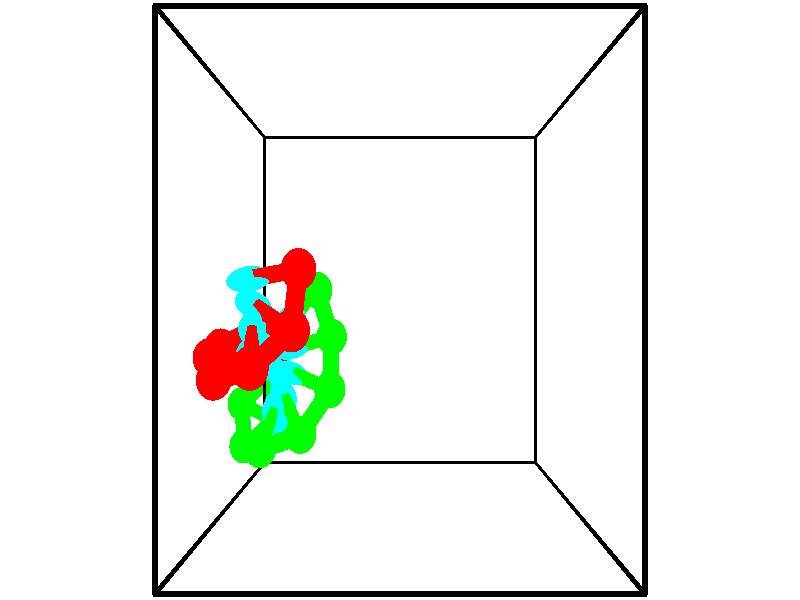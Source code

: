 // switches for output
#declare DRAW_BASES = 1; // possible values are 0, 1; only relevant for DNA ribbons
#declare DRAW_BASES_TYPE = 3; // possible values are 1, 2, 3; only relevant for DNA ribbons
#declare DRAW_FOG = 0; // set to 1 to enable fog

#include "colors.inc"

#include "transforms.inc"
background { rgb <1, 1, 1>}

#default {
   normal{
       ripples 0.25
       frequency 0.20
       turbulence 0.2
       lambda 5
   }
	finish {
		phong 0.1
		phong_size 40.
	}
}

// original window dimensions: 1024x640


// camera settings

camera {
	sky <-0, 1, 0>
	up <-0, 1, 0>
	right 1.6 * <1, 0, 0>
	location <2.5, 2.5, 11.1562>
	look_at <2.5, 2.5, 2.5>
	direction <0, 0, -8.6562>
	angle 67.0682
}


# declare cpy_camera_pos = <2.5, 2.5, 11.1562>;
# if (DRAW_FOG = 1)
fog {
	fog_type 2
	up vnormalize(cpy_camera_pos)
	color rgbt<1,1,1,0.3>
	distance 1e-5
	fog_alt 3e-3
	fog_offset 4
}
# end


// LIGHTS

# declare lum = 6;
global_settings {
	ambient_light rgb lum * <0.05, 0.05, 0.05>
	max_trace_level 15
}# declare cpy_direct_light_amount = 0.25;
light_source
{	1000 * <-1, -1, 1>,
	rgb lum * cpy_direct_light_amount
	parallel
}

light_source
{	1000 * <1, 1, -1>,
	rgb lum * cpy_direct_light_amount
	parallel
}

// strand 0

// nucleotide -1

// particle -1
sphere {
	<1.065272, 2.860996, 2.611777> 0.250000
	pigment { color rgbt <1,0,0,0> }
	no_shadow
}
cylinder {
	<0.697559, 2.792316, 2.753447>,  <0.476932, 2.751109, 2.838449>, 0.100000
	pigment { color rgbt <1,0,0,0> }
	no_shadow
}
cylinder {
	<0.697559, 2.792316, 2.753447>,  <1.065272, 2.860996, 2.611777>, 0.100000
	pigment { color rgbt <1,0,0,0> }
	no_shadow
}

// particle -1
sphere {
	<0.697559, 2.792316, 2.753447> 0.100000
	pigment { color rgbt <1,0,0,0> }
	no_shadow
}
sphere {
	0, 1
	scale<0.080000,0.200000,0.300000>
	matrix <-0.129763, -0.717320, -0.684554,
		0.371595, -0.675257, 0.637138,
		-0.919282, -0.171700, 0.354176,
		0.421775, 2.740807, 2.859699>
	pigment { color rgbt <0,1,1,0> }
	no_shadow
}
cylinder {
	<1.007612, 2.149260, 2.852262>,  <1.065272, 2.860996, 2.611777>, 0.130000
	pigment { color rgbt <1,0,0,0> }
	no_shadow
}

// nucleotide -1

// particle -1
sphere {
	<1.007612, 2.149260, 2.852262> 0.250000
	pigment { color rgbt <1,0,0,0> }
	no_shadow
}
cylinder {
	<0.673389, 2.316509, 2.709703>,  <0.472856, 2.416859, 2.624168>, 0.100000
	pigment { color rgbt <1,0,0,0> }
	no_shadow
}
cylinder {
	<0.673389, 2.316509, 2.709703>,  <1.007612, 2.149260, 2.852262>, 0.100000
	pigment { color rgbt <1,0,0,0> }
	no_shadow
}

// particle -1
sphere {
	<0.673389, 2.316509, 2.709703> 0.100000
	pigment { color rgbt <1,0,0,0> }
	no_shadow
}
sphere {
	0, 1
	scale<0.080000,0.200000,0.300000>
	matrix <-0.077282, -0.731695, -0.677237,
		-0.543942, -0.538327, 0.643685,
		-0.835556, 0.418123, -0.356397,
		0.422723, 2.441946, 2.602784>
	pigment { color rgbt <0,1,1,0> }
	no_shadow
}
cylinder {
	<0.437203, 1.710552, 2.854258>,  <1.007612, 2.149260, 2.852262>, 0.130000
	pigment { color rgbt <1,0,0,0> }
	no_shadow
}

// nucleotide -1

// particle -1
sphere {
	<0.437203, 1.710552, 2.854258> 0.250000
	pigment { color rgbt <1,0,0,0> }
	no_shadow
}
cylinder {
	<0.383026, 1.969387, 2.554142>,  <0.350520, 2.124688, 2.374073>, 0.100000
	pigment { color rgbt <1,0,0,0> }
	no_shadow
}
cylinder {
	<0.383026, 1.969387, 2.554142>,  <0.437203, 1.710552, 2.854258>, 0.100000
	pigment { color rgbt <1,0,0,0> }
	no_shadow
}

// particle -1
sphere {
	<0.383026, 1.969387, 2.554142> 0.100000
	pigment { color rgbt <1,0,0,0> }
	no_shadow
}
sphere {
	0, 1
	scale<0.080000,0.200000,0.300000>
	matrix <-0.104058, -0.762370, -0.638721,
		-0.985306, -0.008437, 0.170592,
		-0.135443, 0.647087, -0.750289,
		0.342393, 2.163513, 2.329056>
	pigment { color rgbt <0,1,1,0> }
	no_shadow
}
cylinder {
	<-0.200588, 1.535187, 2.396019>,  <0.437203, 1.710552, 2.854258>, 0.130000
	pigment { color rgbt <1,0,0,0> }
	no_shadow
}

// nucleotide -1

// particle -1
sphere {
	<-0.200588, 1.535187, 2.396019> 0.250000
	pigment { color rgbt <1,0,0,0> }
	no_shadow
}
cylinder {
	<0.080326, 1.738047, 2.196182>,  <0.248875, 1.859763, 2.076279>, 0.100000
	pigment { color rgbt <1,0,0,0> }
	no_shadow
}
cylinder {
	<0.080326, 1.738047, 2.196182>,  <-0.200588, 1.535187, 2.396019>, 0.100000
	pigment { color rgbt <1,0,0,0> }
	no_shadow
}

// particle -1
sphere {
	<0.080326, 1.738047, 2.196182> 0.100000
	pigment { color rgbt <1,0,0,0> }
	no_shadow
}
sphere {
	0, 1
	scale<0.080000,0.200000,0.300000>
	matrix <-0.097930, -0.626286, -0.773418,
		-0.705128, 0.592086, -0.390166,
		0.702285, 0.507149, -0.499594,
		0.291012, 1.890192, 2.046304>
	pigment { color rgbt <0,1,1,0> }
	no_shadow
}
cylinder {
	<-0.464150, 1.756424, 1.763444>,  <-0.200588, 1.535187, 2.396019>, 0.130000
	pigment { color rgbt <1,0,0,0> }
	no_shadow
}

// nucleotide -1

// particle -1
sphere {
	<-0.464150, 1.756424, 1.763444> 0.250000
	pigment { color rgbt <1,0,0,0> }
	no_shadow
}
cylinder {
	<-0.071106, 1.773695, 1.691207>,  <0.164720, 1.784058, 1.647865>, 0.100000
	pigment { color rgbt <1,0,0,0> }
	no_shadow
}
cylinder {
	<-0.071106, 1.773695, 1.691207>,  <-0.464150, 1.756424, 1.763444>, 0.100000
	pigment { color rgbt <1,0,0,0> }
	no_shadow
}

// particle -1
sphere {
	<-0.071106, 1.773695, 1.691207> 0.100000
	pigment { color rgbt <1,0,0,0> }
	no_shadow
}
sphere {
	0, 1
	scale<0.080000,0.200000,0.300000>
	matrix <-0.143094, -0.443728, -0.884664,
		-0.118332, 0.895121, -0.429833,
		0.982610, 0.043178, -0.180593,
		0.223677, 1.786648, 1.637029>
	pigment { color rgbt <0,1,1,0> }
	no_shadow
}
cylinder {
	<-0.508176, 1.852564, 1.049240>,  <-0.464150, 1.756424, 1.763444>, 0.130000
	pigment { color rgbt <1,0,0,0> }
	no_shadow
}

// nucleotide -1

// particle -1
sphere {
	<-0.508176, 1.852564, 1.049240> 0.250000
	pigment { color rgbt <1,0,0,0> }
	no_shadow
}
cylinder {
	<-0.125816, 1.768005, 1.130792>,  <0.103600, 1.717270, 1.179723>, 0.100000
	pigment { color rgbt <1,0,0,0> }
	no_shadow
}
cylinder {
	<-0.125816, 1.768005, 1.130792>,  <-0.508176, 1.852564, 1.049240>, 0.100000
	pigment { color rgbt <1,0,0,0> }
	no_shadow
}

// particle -1
sphere {
	<-0.125816, 1.768005, 1.130792> 0.100000
	pigment { color rgbt <1,0,0,0> }
	no_shadow
}
sphere {
	0, 1
	scale<0.080000,0.200000,0.300000>
	matrix <0.088759, -0.453793, -0.886676,
		0.279959, 0.865669, -0.415017,
		0.955900, -0.211397, 0.203879,
		0.160954, 1.704586, 1.191955>
	pigment { color rgbt <0,1,1,0> }
	no_shadow
}
cylinder {
	<-0.034273, 2.109564, 0.468864>,  <-0.508176, 1.852564, 1.049240>, 0.130000
	pigment { color rgbt <1,0,0,0> }
	no_shadow
}

// nucleotide -1

// particle -1
sphere {
	<-0.034273, 2.109564, 0.468864> 0.250000
	pigment { color rgbt <1,0,0,0> }
	no_shadow
}
cylinder {
	<0.140289, 1.813547, 0.673564>,  <0.245027, 1.635937, 0.796384>, 0.100000
	pigment { color rgbt <1,0,0,0> }
	no_shadow
}
cylinder {
	<0.140289, 1.813547, 0.673564>,  <-0.034273, 2.109564, 0.468864>, 0.100000
	pigment { color rgbt <1,0,0,0> }
	no_shadow
}

// particle -1
sphere {
	<0.140289, 1.813547, 0.673564> 0.100000
	pigment { color rgbt <1,0,0,0> }
	no_shadow
}
sphere {
	0, 1
	scale<0.080000,0.200000,0.300000>
	matrix <0.015106, -0.562663, -0.826549,
		0.899623, 0.368441, -0.234371,
		0.436406, -0.740042, 0.511750,
		0.271211, 1.591535, 0.827089>
	pigment { color rgbt <0,1,1,0> }
	no_shadow
}
cylinder {
	<0.453284, 1.942888, 0.026832>,  <-0.034273, 2.109564, 0.468864>, 0.130000
	pigment { color rgbt <1,0,0,0> }
	no_shadow
}

// nucleotide -1

// particle -1
sphere {
	<0.453284, 1.942888, 0.026832> 0.250000
	pigment { color rgbt <1,0,0,0> }
	no_shadow
}
cylinder {
	<0.420910, 1.636028, 0.281368>,  <0.401485, 1.451912, 0.434090>, 0.100000
	pigment { color rgbt <1,0,0,0> }
	no_shadow
}
cylinder {
	<0.420910, 1.636028, 0.281368>,  <0.453284, 1.942888, 0.026832>, 0.100000
	pigment { color rgbt <1,0,0,0> }
	no_shadow
}

// particle -1
sphere {
	<0.420910, 1.636028, 0.281368> 0.100000
	pigment { color rgbt <1,0,0,0> }
	no_shadow
}
sphere {
	0, 1
	scale<0.080000,0.200000,0.300000>
	matrix <0.250734, -0.633575, -0.731925,
		0.964667, 0.100314, 0.243630,
		-0.080936, -0.767150, 0.636341,
		0.396629, 1.405883, 0.472270>
	pigment { color rgbt <0,1,1,0> }
	no_shadow
}
// strand 1

// nucleotide -1

// particle -1
sphere {
	<-0.055602, 1.243226, -0.389208> 0.250000
	pigment { color rgbt <0,1,0,0> }
	no_shadow
}
cylinder {
	<0.102699, 0.878650, -0.344204>,  <0.197680, 0.659904, -0.317202>, 0.100000
	pigment { color rgbt <0,1,0,0> }
	no_shadow
}
cylinder {
	<0.102699, 0.878650, -0.344204>,  <-0.055602, 1.243226, -0.389208>, 0.100000
	pigment { color rgbt <0,1,0,0> }
	no_shadow
}

// particle -1
sphere {
	<0.102699, 0.878650, -0.344204> 0.100000
	pigment { color rgbt <0,1,0,0> }
	no_shadow
}
sphere {
	0, 1
	scale<0.080000,0.200000,0.300000>
	matrix <0.507943, 0.319308, 0.800022,
		-0.765097, -0.259462, 0.589327,
		0.395752, -0.911440, 0.112510,
		0.221425, 0.605218, -0.310451>
	pigment { color rgbt <0,1,1,0> }
	no_shadow
}
cylinder {
	<-0.356558, 0.939235, 0.244635>,  <-0.055602, 1.243226, -0.389208>, 0.130000
	pigment { color rgbt <0,1,0,0> }
	no_shadow
}

// nucleotide -1

// particle -1
sphere {
	<-0.356558, 0.939235, 0.244635> 0.250000
	pigment { color rgbt <0,1,0,0> }
	no_shadow
}
cylinder {
	<-0.005524, 0.764214, 0.166260>,  <0.205097, 0.659202, 0.119235>, 0.100000
	pigment { color rgbt <0,1,0,0> }
	no_shadow
}
cylinder {
	<-0.005524, 0.764214, 0.166260>,  <-0.356558, 0.939235, 0.244635>, 0.100000
	pigment { color rgbt <0,1,0,0> }
	no_shadow
}

// particle -1
sphere {
	<-0.005524, 0.764214, 0.166260> 0.100000
	pigment { color rgbt <0,1,0,0> }
	no_shadow
}
sphere {
	0, 1
	scale<0.080000,0.200000,0.300000>
	matrix <0.312246, 0.211527, 0.926153,
		-0.363794, -0.873959, 0.322257,
		0.877586, -0.437552, -0.195938,
		0.257752, 0.632949, 0.107478>
	pigment { color rgbt <0,1,1,0> }
	no_shadow
}
cylinder {
	<-0.197530, 0.396426, 0.692924>,  <-0.356558, 0.939235, 0.244635>, 0.130000
	pigment { color rgbt <0,1,0,0> }
	no_shadow
}

// nucleotide -1

// particle -1
sphere {
	<-0.197530, 0.396426, 0.692924> 0.250000
	pigment { color rgbt <0,1,0,0> }
	no_shadow
}
cylinder {
	<0.098869, 0.620567, 0.544910>,  <0.276709, 0.755052, 0.456102>, 0.100000
	pigment { color rgbt <0,1,0,0> }
	no_shadow
}
cylinder {
	<0.098869, 0.620567, 0.544910>,  <-0.197530, 0.396426, 0.692924>, 0.100000
	pigment { color rgbt <0,1,0,0> }
	no_shadow
}

// particle -1
sphere {
	<0.098869, 0.620567, 0.544910> 0.100000
	pigment { color rgbt <0,1,0,0> }
	no_shadow
}
sphere {
	0, 1
	scale<0.080000,0.200000,0.300000>
	matrix <0.140974, 0.408958, 0.901598,
		0.656544, -0.720247, 0.224042,
		0.740997, 0.560354, -0.370035,
		0.321169, 0.788673, 0.433900>
	pigment { color rgbt <0,1,1,0> }
	no_shadow
}
cylinder {
	<0.224979, 0.467341, 1.306078>,  <-0.197530, 0.396426, 0.692924>, 0.130000
	pigment { color rgbt <0,1,0,0> }
	no_shadow
}

// nucleotide -1

// particle -1
sphere {
	<0.224979, 0.467341, 1.306078> 0.250000
	pigment { color rgbt <0,1,0,0> }
	no_shadow
}
cylinder {
	<0.305611, 0.754260, 1.039289>,  <0.353990, 0.926412, 0.879217>, 0.100000
	pigment { color rgbt <0,1,0,0> }
	no_shadow
}
cylinder {
	<0.305611, 0.754260, 1.039289>,  <0.224979, 0.467341, 1.306078>, 0.100000
	pigment { color rgbt <0,1,0,0> }
	no_shadow
}

// particle -1
sphere {
	<0.305611, 0.754260, 1.039289> 0.100000
	pigment { color rgbt <0,1,0,0> }
	no_shadow
}
sphere {
	0, 1
	scale<0.080000,0.200000,0.300000>
	matrix <0.268976, 0.614231, 0.741871,
		0.941817, -0.328944, -0.069120,
		0.201578, 0.717298, -0.666970,
		0.366084, 0.969450, 0.839198>
	pigment { color rgbt <0,1,1,0> }
	no_shadow
}
cylinder {
	<0.907212, 0.701315, 1.482651>,  <0.224979, 0.467341, 1.306078>, 0.130000
	pigment { color rgbt <0,1,0,0> }
	no_shadow
}

// nucleotide -1

// particle -1
sphere {
	<0.907212, 0.701315, 1.482651> 0.250000
	pigment { color rgbt <0,1,0,0> }
	no_shadow
}
cylinder {
	<0.709908, 0.978947, 1.272910>,  <0.591525, 1.145527, 1.147066>, 0.100000
	pigment { color rgbt <0,1,0,0> }
	no_shadow
}
cylinder {
	<0.709908, 0.978947, 1.272910>,  <0.907212, 0.701315, 1.482651>, 0.100000
	pigment { color rgbt <0,1,0,0> }
	no_shadow
}

// particle -1
sphere {
	<0.709908, 0.978947, 1.272910> 0.100000
	pigment { color rgbt <0,1,0,0> }
	no_shadow
}
sphere {
	0, 1
	scale<0.080000,0.200000,0.300000>
	matrix <0.190907, 0.674465, 0.713198,
		0.848674, 0.251691, -0.465192,
		-0.493261, 0.694081, -0.524352,
		0.561929, 1.187172, 1.115605>
	pigment { color rgbt <0,1,1,0> }
	no_shadow
}
cylinder {
	<1.370717, 1.298840, 1.428945>,  <0.907212, 0.701315, 1.482651>, 0.130000
	pigment { color rgbt <0,1,0,0> }
	no_shadow
}

// nucleotide -1

// particle -1
sphere {
	<1.370717, 1.298840, 1.428945> 0.250000
	pigment { color rgbt <0,1,0,0> }
	no_shadow
}
cylinder {
	<0.997116, 1.420267, 1.353593>,  <0.772956, 1.493123, 1.308382>, 0.100000
	pigment { color rgbt <0,1,0,0> }
	no_shadow
}
cylinder {
	<0.997116, 1.420267, 1.353593>,  <1.370717, 1.298840, 1.428945>, 0.100000
	pigment { color rgbt <0,1,0,0> }
	no_shadow
}

// particle -1
sphere {
	<0.997116, 1.420267, 1.353593> 0.100000
	pigment { color rgbt <0,1,0,0> }
	no_shadow
}
sphere {
	0, 1
	scale<0.080000,0.200000,0.300000>
	matrix <0.142645, 0.800293, 0.582395,
		0.327555, 0.517086, -0.790778,
		-0.934002, 0.303567, -0.188380,
		0.716915, 1.511337, 1.297079>
	pigment { color rgbt <0,1,1,0> }
	no_shadow
}
cylinder {
	<1.368677, 1.990890, 1.161295>,  <1.370717, 1.298840, 1.428945>, 0.130000
	pigment { color rgbt <0,1,0,0> }
	no_shadow
}

// nucleotide -1

// particle -1
sphere {
	<1.368677, 1.990890, 1.161295> 0.250000
	pigment { color rgbt <0,1,0,0> }
	no_shadow
}
cylinder {
	<1.013954, 1.916492, 1.330518>,  <0.801120, 1.871853, 1.432052>, 0.100000
	pigment { color rgbt <0,1,0,0> }
	no_shadow
}
cylinder {
	<1.013954, 1.916492, 1.330518>,  <1.368677, 1.990890, 1.161295>, 0.100000
	pigment { color rgbt <0,1,0,0> }
	no_shadow
}

// particle -1
sphere {
	<1.013954, 1.916492, 1.330518> 0.100000
	pigment { color rgbt <0,1,0,0> }
	no_shadow
}
sphere {
	0, 1
	scale<0.080000,0.200000,0.300000>
	matrix <0.143332, 0.759596, 0.634405,
		-0.439349, 0.623233, -0.646957,
		-0.886808, -0.185995, 0.423057,
		0.747912, 1.860693, 1.457435>
	pigment { color rgbt <0,1,1,0> }
	no_shadow
}
cylinder {
	<1.138502, 2.634869, 1.256282>,  <1.368677, 1.990890, 1.161295>, 0.130000
	pigment { color rgbt <0,1,0,0> }
	no_shadow
}

// nucleotide -1

// particle -1
sphere {
	<1.138502, 2.634869, 1.256282> 0.250000
	pigment { color rgbt <0,1,0,0> }
	no_shadow
}
cylinder {
	<0.932289, 2.411540, 1.516283>,  <0.808562, 2.277543, 1.672284>, 0.100000
	pigment { color rgbt <0,1,0,0> }
	no_shadow
}
cylinder {
	<0.932289, 2.411540, 1.516283>,  <1.138502, 2.634869, 1.256282>, 0.100000
	pigment { color rgbt <0,1,0,0> }
	no_shadow
}

// particle -1
sphere {
	<0.932289, 2.411540, 1.516283> 0.100000
	pigment { color rgbt <0,1,0,0> }
	no_shadow
}
sphere {
	0, 1
	scale<0.080000,0.200000,0.300000>
	matrix <0.172825, 0.675237, 0.717068,
		-0.839261, 0.482008, -0.251614,
		-0.515531, -0.558322, 0.650003,
		0.777630, 2.244044, 1.711284>
	pigment { color rgbt <0,1,1,0> }
	no_shadow
}
// box output
cylinder {
	<0.000000, 0.000000, 0.000000>,  <5.000000, 0.000000, 0.000000>, 0.025000
	pigment { color rgbt <0,0,0,0> }
	no_shadow
}
cylinder {
	<0.000000, 0.000000, 0.000000>,  <0.000000, 5.000000, 0.000000>, 0.025000
	pigment { color rgbt <0,0,0,0> }
	no_shadow
}
cylinder {
	<0.000000, 0.000000, 0.000000>,  <0.000000, 0.000000, 5.000000>, 0.025000
	pigment { color rgbt <0,0,0,0> }
	no_shadow
}
cylinder {
	<5.000000, 5.000000, 5.000000>,  <0.000000, 5.000000, 5.000000>, 0.025000
	pigment { color rgbt <0,0,0,0> }
	no_shadow
}
cylinder {
	<5.000000, 5.000000, 5.000000>,  <5.000000, 0.000000, 5.000000>, 0.025000
	pigment { color rgbt <0,0,0,0> }
	no_shadow
}
cylinder {
	<5.000000, 5.000000, 5.000000>,  <5.000000, 5.000000, 0.000000>, 0.025000
	pigment { color rgbt <0,0,0,0> }
	no_shadow
}
cylinder {
	<0.000000, 0.000000, 5.000000>,  <0.000000, 5.000000, 5.000000>, 0.025000
	pigment { color rgbt <0,0,0,0> }
	no_shadow
}
cylinder {
	<0.000000, 0.000000, 5.000000>,  <5.000000, 0.000000, 5.000000>, 0.025000
	pigment { color rgbt <0,0,0,0> }
	no_shadow
}
cylinder {
	<5.000000, 5.000000, 0.000000>,  <0.000000, 5.000000, 0.000000>, 0.025000
	pigment { color rgbt <0,0,0,0> }
	no_shadow
}
cylinder {
	<5.000000, 5.000000, 0.000000>,  <5.000000, 0.000000, 0.000000>, 0.025000
	pigment { color rgbt <0,0,0,0> }
	no_shadow
}
cylinder {
	<5.000000, 0.000000, 5.000000>,  <5.000000, 0.000000, 0.000000>, 0.025000
	pigment { color rgbt <0,0,0,0> }
	no_shadow
}
cylinder {
	<0.000000, 5.000000, 0.000000>,  <0.000000, 5.000000, 5.000000>, 0.025000
	pigment { color rgbt <0,0,0,0> }
	no_shadow
}
// end of box output
